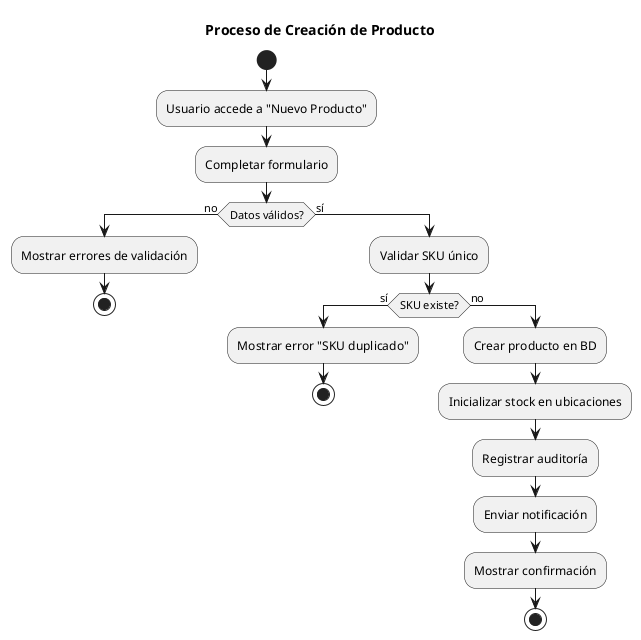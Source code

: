 @startuml Sistema_Inventario_PYMES_Activity_Diagrams

!theme plain
skinparam backgroundColor #FFFFFF

title Sistema de Inventario PYMES - Diagramas de Actividad

' ==================== PRODUCT CREATION FLOW ====================

@startuml Product_Creation_Activity
title Proceso de Creación de Producto

start
:Usuario accede a "Nuevo Producto";
:Completar formulario;

if (Datos válidos?) then (no)
  :Mostrar errores de validación;
  stop
else (sí)
  :Validar SKU único;
  if (SKU existe?) then (sí)
    :Mostrar error "SKU duplicado";
    stop
  else (no)
    :Crear producto en BD;
    :Inicializar stock en ubicaciones;
    :Registrar auditoría;
    :Enviar notificación;
    :Mostrar confirmación;
    stop
  endif
endif

@enduml

' ==================== INVENTORY MOVEMENT FLOW ====================

@startuml Inventory_Movement_Activity
title Proceso de Movimiento de Inventario

start
:Usuario selecciona tipo de movimiento;

if (Tipo de movimiento) then (Entrada)
  :Seleccionar producto y ubicación;
  :Ingresar cantidad;
  :Registrar entrada;
  :Actualizar stock;
  :Generar comprobante;
  stop
  
elseif (Salida) then
  :Seleccionar producto y ubicación;
  :Verificar stock disponible;
  
  if (Stock suficiente?) then (no)
    :Mostrar error de stock;
    stop
  else (sí)
    :Ingresar cantidad;
    :Registrar salida;
    :Actualizar stock;
    
    if (Stock bajo umbral?) then (sí)
      :Generar alerta de stock bajo;
    endif
    
    :Generar comprobante;
    stop
  endif
  
elseif (Transferencia) then
  :Seleccionar ubicación origen;
  :Verificar stock disponible;
  
  if (Stock suficiente?) then (no)
    :Mostrar error de stock;
    stop
  else (sí)
    :Seleccionar ubicación destino;
    :Ingresar cantidad;
    :Registrar transferencia;
    :Actualizar stock origen (-);
    :Actualizar stock destino (+);
    :Generar comprobante;
    stop
  endif
endif

@enduml

' ==================== ALERT PROCESSING FLOW ====================

@startuml Alert_Processing_Activity
title Proceso de Procesamiento de Alertas

start
:Sistema ejecuta verificación automática;
:Obtener lista de productos activos;

repeat
  :Verificar niveles de stock por ubicación;
  
  if (Stock <= Mínimo?) then (sí)
    if (Alerta ya existe?) then (no)
      :Crear alerta de stock bajo;
      :Enviar notificación;
    endif
  elseif (Stock = 0?) then (sí)
    if (Alerta ya existe?) then (no)
      :Crear alerta de stock agotado;
      :Enviar notificación urgente;
    endif
  elseif (Stock >= Máximo?) then (sí)
    if (Alerta ya existe?) then (no)
      :Crear alerta de sobrestock;
      :Enviar notificación;
    endif
  else (normal)
    :Resolver alertas existentes;
  endif
  
repeat while (¿Más productos?) is (sí)
-> no;

:Actualizar log de procesamiento;
stop

@enduml

' ==================== REPORT GENERATION FLOW ====================

@startuml Report_Generation_Activity
title Proceso de Generación de Reportes

start
:Usuario solicita reporte;
:Seleccionar tipo de reporte;
:Configurar parámetros;

if (Parámetros válidos?) then (no)
  :Mostrar errores;
  stop
else (sí)
  :Construir consulta SQL;
  :Ejecutar consulta;
  
  if (Datos encontrados?) then (no)
    :Mostrar "Sin datos";
    stop
  else (sí)
    :Procesar datos;
    
    if (Formato requerido) then (PDF)
      :Generar PDF;
    elseif (Excel) then
      :Generar Excel;
    elseif (CSV) then
      :Generar CSV;
    endif
    
    :Guardar archivo;
    
    if (Envío por email?) then (sí)
      :Enviar por email;
    endif
    
    :Mostrar enlace de descarga;
    stop
  endif
endif

@enduml

' ==================== USER AUTHENTICATION FLOW ====================

@startuml User_Authentication_Activity
title Proceso de Autenticación de Usuario

start
:Usuario ingresa credenciales;

if (Email válido?) then (no)
  :Mostrar error de formato;
  stop
else (sí)
  :Verificar usuario en BD;
  
  if (Usuario existe?) then (no)
    :Mostrar error "Usuario no encontrado";
    stop
  elseif (Usuario activo?) then (no)
    :Mostrar error "Cuenta desactivada";
    stop
  else (sí)
    :Verificar contraseña;
    
    if (Contraseña correcta?) then (no)
      :Incrementar intentos fallidos;
      
      if (Intentos >= 5?) then (sí)
        :Bloquear cuenta;
        :Enviar email de bloqueo;
        :Mostrar error "Cuenta bloqueada";
        stop
      else (no)
        :Mostrar error "Contraseña incorrecta";
        stop
      endif
    else (sí)
      :Resetear intentos fallidos;
      :Generar tokens JWT;
      :Actualizar último login;
      :Registrar auditoría;
      
      if (MFA habilitado?) then (sí)
        :Enviar código MFA;
        :Solicitar código al usuario;
        
        if (Código correcto?) then (no)
          :Mostrar error MFA;
          stop
        endif
      endif
      
      :Redirigir a dashboard;
      stop
    endif
  endif
endif

@enduml

@enduml